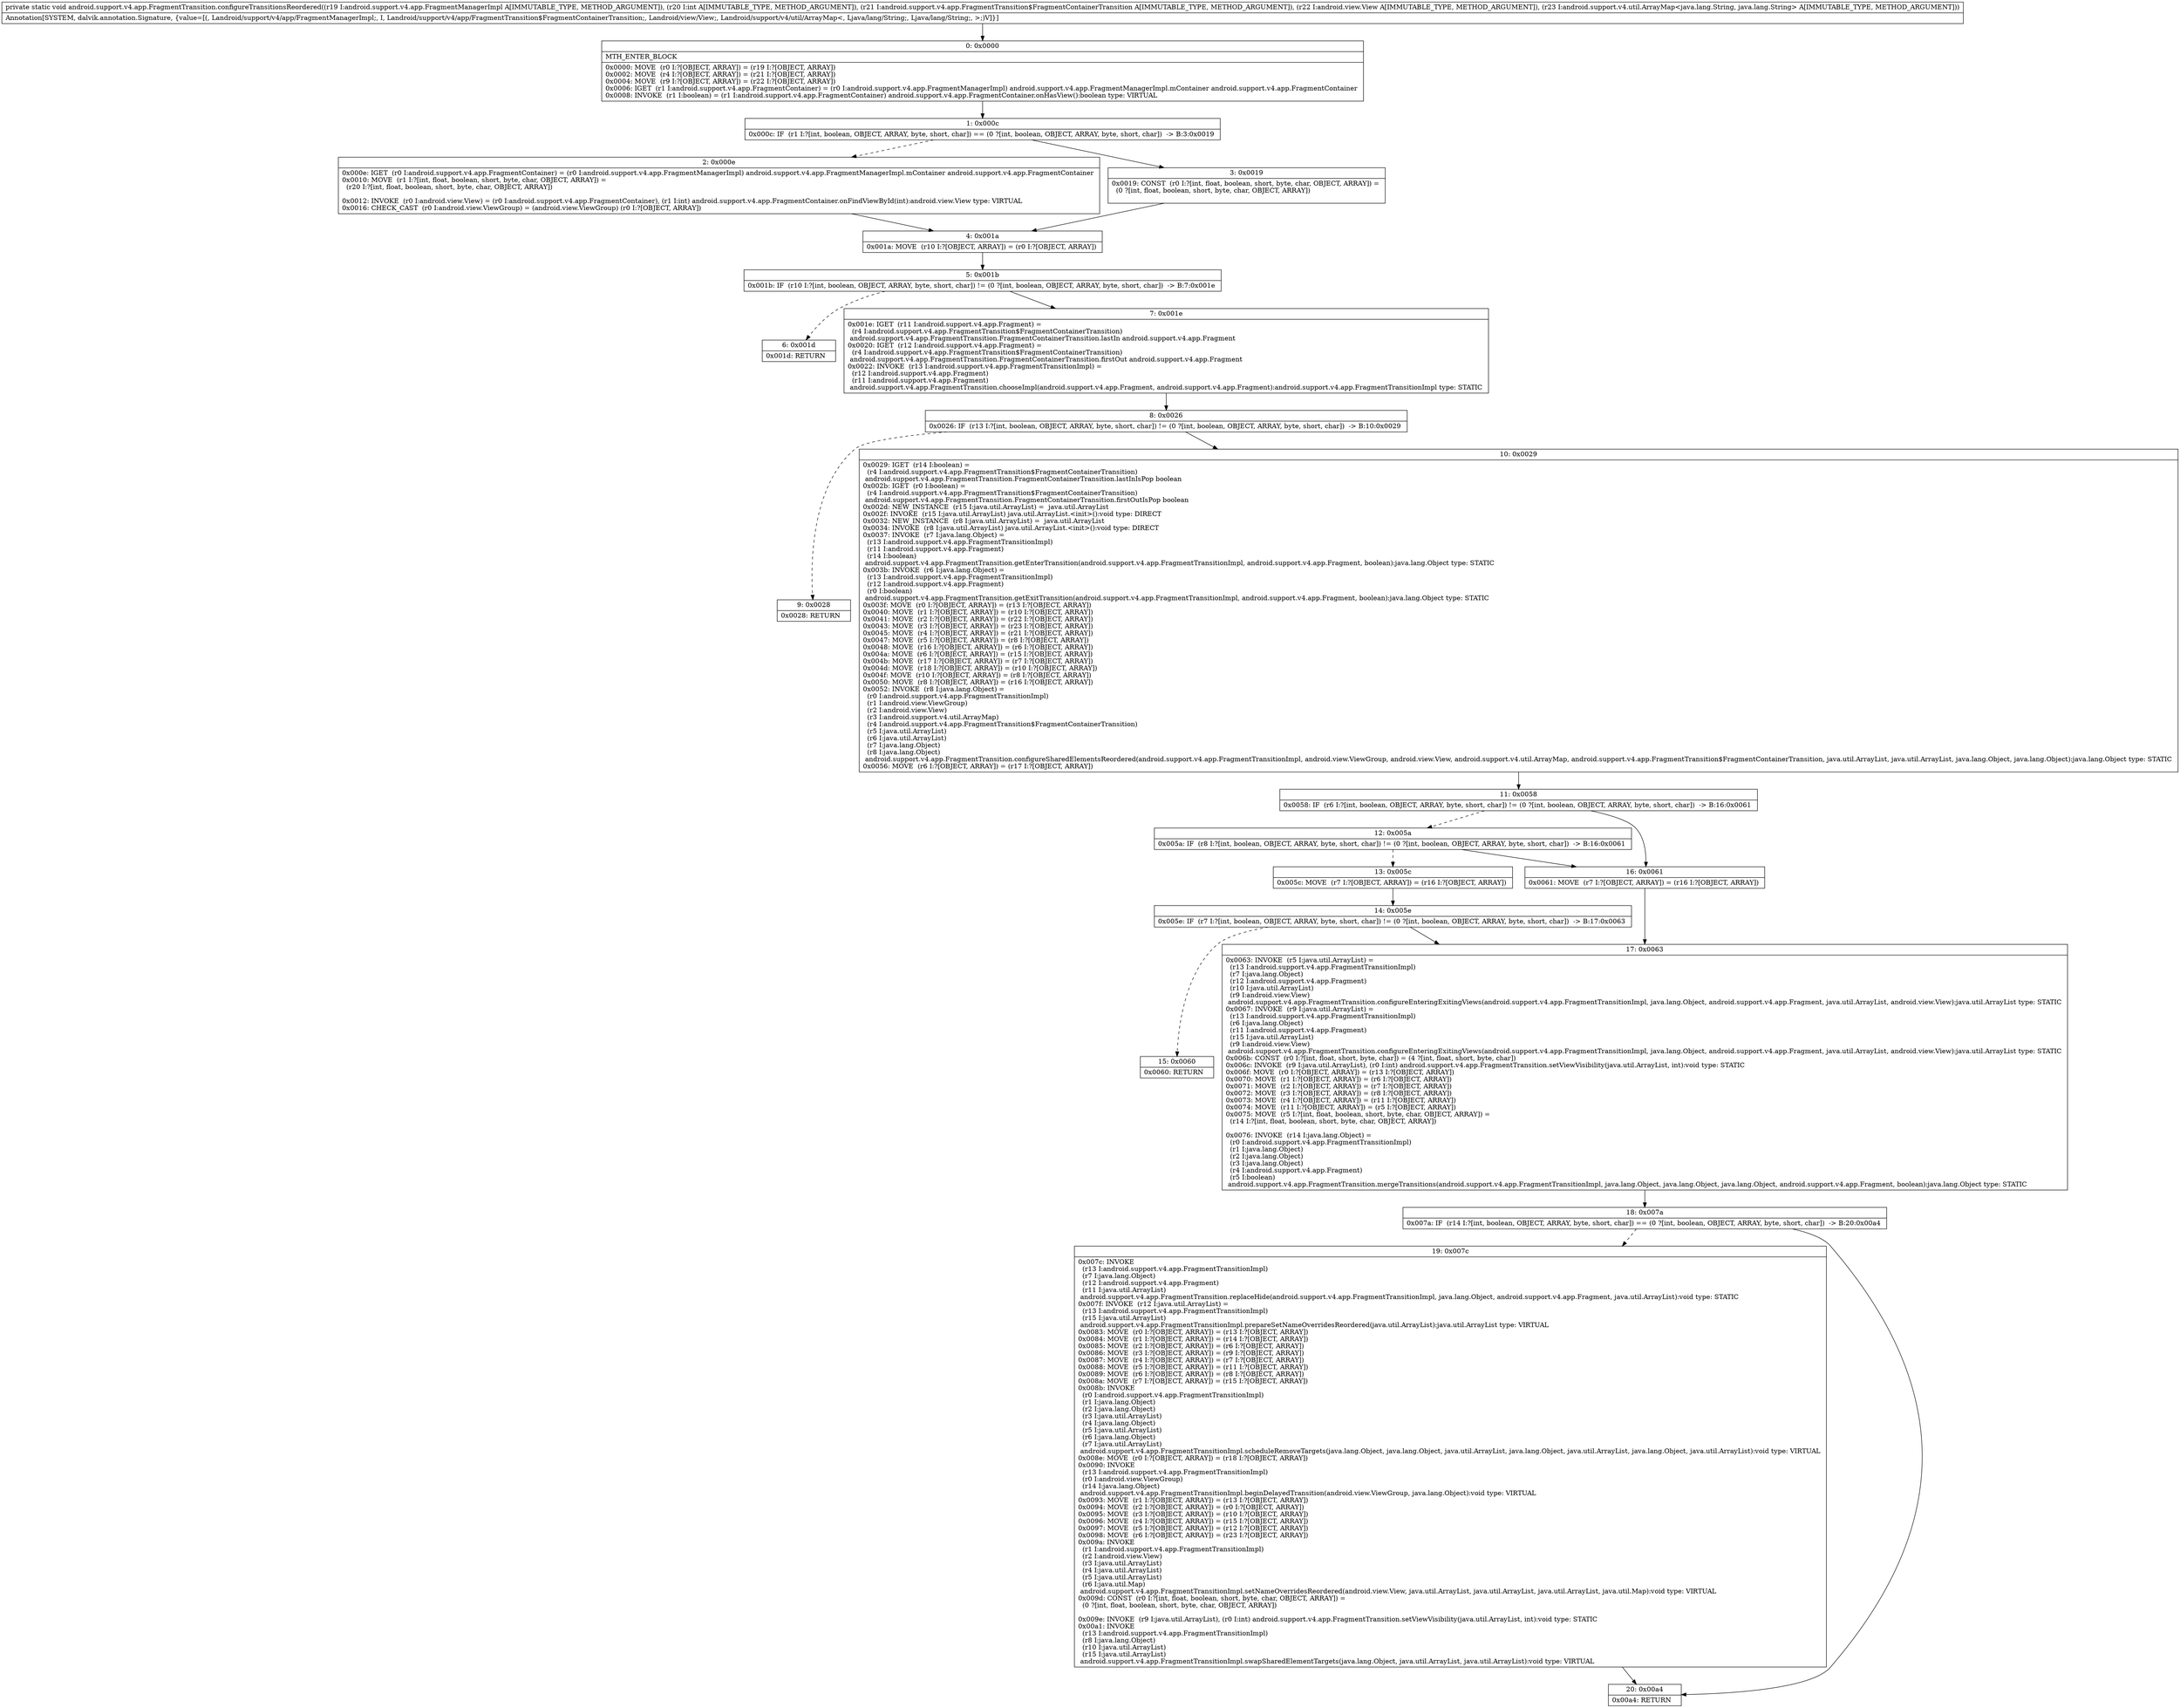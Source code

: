 digraph "CFG forandroid.support.v4.app.FragmentTransition.configureTransitionsReordered(Landroid\/support\/v4\/app\/FragmentManagerImpl;ILandroid\/support\/v4\/app\/FragmentTransition$FragmentContainerTransition;Landroid\/view\/View;Landroid\/support\/v4\/util\/ArrayMap;)V" {
Node_0 [shape=record,label="{0\:\ 0x0000|MTH_ENTER_BLOCK\l|0x0000: MOVE  (r0 I:?[OBJECT, ARRAY]) = (r19 I:?[OBJECT, ARRAY]) \l0x0002: MOVE  (r4 I:?[OBJECT, ARRAY]) = (r21 I:?[OBJECT, ARRAY]) \l0x0004: MOVE  (r9 I:?[OBJECT, ARRAY]) = (r22 I:?[OBJECT, ARRAY]) \l0x0006: IGET  (r1 I:android.support.v4.app.FragmentContainer) = (r0 I:android.support.v4.app.FragmentManagerImpl) android.support.v4.app.FragmentManagerImpl.mContainer android.support.v4.app.FragmentContainer \l0x0008: INVOKE  (r1 I:boolean) = (r1 I:android.support.v4.app.FragmentContainer) android.support.v4.app.FragmentContainer.onHasView():boolean type: VIRTUAL \l}"];
Node_1 [shape=record,label="{1\:\ 0x000c|0x000c: IF  (r1 I:?[int, boolean, OBJECT, ARRAY, byte, short, char]) == (0 ?[int, boolean, OBJECT, ARRAY, byte, short, char])  \-\> B:3:0x0019 \l}"];
Node_2 [shape=record,label="{2\:\ 0x000e|0x000e: IGET  (r0 I:android.support.v4.app.FragmentContainer) = (r0 I:android.support.v4.app.FragmentManagerImpl) android.support.v4.app.FragmentManagerImpl.mContainer android.support.v4.app.FragmentContainer \l0x0010: MOVE  (r1 I:?[int, float, boolean, short, byte, char, OBJECT, ARRAY]) = \l  (r20 I:?[int, float, boolean, short, byte, char, OBJECT, ARRAY])\l \l0x0012: INVOKE  (r0 I:android.view.View) = (r0 I:android.support.v4.app.FragmentContainer), (r1 I:int) android.support.v4.app.FragmentContainer.onFindViewById(int):android.view.View type: VIRTUAL \l0x0016: CHECK_CAST  (r0 I:android.view.ViewGroup) = (android.view.ViewGroup) (r0 I:?[OBJECT, ARRAY]) \l}"];
Node_3 [shape=record,label="{3\:\ 0x0019|0x0019: CONST  (r0 I:?[int, float, boolean, short, byte, char, OBJECT, ARRAY]) = \l  (0 ?[int, float, boolean, short, byte, char, OBJECT, ARRAY])\l \l}"];
Node_4 [shape=record,label="{4\:\ 0x001a|0x001a: MOVE  (r10 I:?[OBJECT, ARRAY]) = (r0 I:?[OBJECT, ARRAY]) \l}"];
Node_5 [shape=record,label="{5\:\ 0x001b|0x001b: IF  (r10 I:?[int, boolean, OBJECT, ARRAY, byte, short, char]) != (0 ?[int, boolean, OBJECT, ARRAY, byte, short, char])  \-\> B:7:0x001e \l}"];
Node_6 [shape=record,label="{6\:\ 0x001d|0x001d: RETURN   \l}"];
Node_7 [shape=record,label="{7\:\ 0x001e|0x001e: IGET  (r11 I:android.support.v4.app.Fragment) = \l  (r4 I:android.support.v4.app.FragmentTransition$FragmentContainerTransition)\l android.support.v4.app.FragmentTransition.FragmentContainerTransition.lastIn android.support.v4.app.Fragment \l0x0020: IGET  (r12 I:android.support.v4.app.Fragment) = \l  (r4 I:android.support.v4.app.FragmentTransition$FragmentContainerTransition)\l android.support.v4.app.FragmentTransition.FragmentContainerTransition.firstOut android.support.v4.app.Fragment \l0x0022: INVOKE  (r13 I:android.support.v4.app.FragmentTransitionImpl) = \l  (r12 I:android.support.v4.app.Fragment)\l  (r11 I:android.support.v4.app.Fragment)\l android.support.v4.app.FragmentTransition.chooseImpl(android.support.v4.app.Fragment, android.support.v4.app.Fragment):android.support.v4.app.FragmentTransitionImpl type: STATIC \l}"];
Node_8 [shape=record,label="{8\:\ 0x0026|0x0026: IF  (r13 I:?[int, boolean, OBJECT, ARRAY, byte, short, char]) != (0 ?[int, boolean, OBJECT, ARRAY, byte, short, char])  \-\> B:10:0x0029 \l}"];
Node_9 [shape=record,label="{9\:\ 0x0028|0x0028: RETURN   \l}"];
Node_10 [shape=record,label="{10\:\ 0x0029|0x0029: IGET  (r14 I:boolean) = \l  (r4 I:android.support.v4.app.FragmentTransition$FragmentContainerTransition)\l android.support.v4.app.FragmentTransition.FragmentContainerTransition.lastInIsPop boolean \l0x002b: IGET  (r0 I:boolean) = \l  (r4 I:android.support.v4.app.FragmentTransition$FragmentContainerTransition)\l android.support.v4.app.FragmentTransition.FragmentContainerTransition.firstOutIsPop boolean \l0x002d: NEW_INSTANCE  (r15 I:java.util.ArrayList) =  java.util.ArrayList \l0x002f: INVOKE  (r15 I:java.util.ArrayList) java.util.ArrayList.\<init\>():void type: DIRECT \l0x0032: NEW_INSTANCE  (r8 I:java.util.ArrayList) =  java.util.ArrayList \l0x0034: INVOKE  (r8 I:java.util.ArrayList) java.util.ArrayList.\<init\>():void type: DIRECT \l0x0037: INVOKE  (r7 I:java.lang.Object) = \l  (r13 I:android.support.v4.app.FragmentTransitionImpl)\l  (r11 I:android.support.v4.app.Fragment)\l  (r14 I:boolean)\l android.support.v4.app.FragmentTransition.getEnterTransition(android.support.v4.app.FragmentTransitionImpl, android.support.v4.app.Fragment, boolean):java.lang.Object type: STATIC \l0x003b: INVOKE  (r6 I:java.lang.Object) = \l  (r13 I:android.support.v4.app.FragmentTransitionImpl)\l  (r12 I:android.support.v4.app.Fragment)\l  (r0 I:boolean)\l android.support.v4.app.FragmentTransition.getExitTransition(android.support.v4.app.FragmentTransitionImpl, android.support.v4.app.Fragment, boolean):java.lang.Object type: STATIC \l0x003f: MOVE  (r0 I:?[OBJECT, ARRAY]) = (r13 I:?[OBJECT, ARRAY]) \l0x0040: MOVE  (r1 I:?[OBJECT, ARRAY]) = (r10 I:?[OBJECT, ARRAY]) \l0x0041: MOVE  (r2 I:?[OBJECT, ARRAY]) = (r22 I:?[OBJECT, ARRAY]) \l0x0043: MOVE  (r3 I:?[OBJECT, ARRAY]) = (r23 I:?[OBJECT, ARRAY]) \l0x0045: MOVE  (r4 I:?[OBJECT, ARRAY]) = (r21 I:?[OBJECT, ARRAY]) \l0x0047: MOVE  (r5 I:?[OBJECT, ARRAY]) = (r8 I:?[OBJECT, ARRAY]) \l0x0048: MOVE  (r16 I:?[OBJECT, ARRAY]) = (r6 I:?[OBJECT, ARRAY]) \l0x004a: MOVE  (r6 I:?[OBJECT, ARRAY]) = (r15 I:?[OBJECT, ARRAY]) \l0x004b: MOVE  (r17 I:?[OBJECT, ARRAY]) = (r7 I:?[OBJECT, ARRAY]) \l0x004d: MOVE  (r18 I:?[OBJECT, ARRAY]) = (r10 I:?[OBJECT, ARRAY]) \l0x004f: MOVE  (r10 I:?[OBJECT, ARRAY]) = (r8 I:?[OBJECT, ARRAY]) \l0x0050: MOVE  (r8 I:?[OBJECT, ARRAY]) = (r16 I:?[OBJECT, ARRAY]) \l0x0052: INVOKE  (r8 I:java.lang.Object) = \l  (r0 I:android.support.v4.app.FragmentTransitionImpl)\l  (r1 I:android.view.ViewGroup)\l  (r2 I:android.view.View)\l  (r3 I:android.support.v4.util.ArrayMap)\l  (r4 I:android.support.v4.app.FragmentTransition$FragmentContainerTransition)\l  (r5 I:java.util.ArrayList)\l  (r6 I:java.util.ArrayList)\l  (r7 I:java.lang.Object)\l  (r8 I:java.lang.Object)\l android.support.v4.app.FragmentTransition.configureSharedElementsReordered(android.support.v4.app.FragmentTransitionImpl, android.view.ViewGroup, android.view.View, android.support.v4.util.ArrayMap, android.support.v4.app.FragmentTransition$FragmentContainerTransition, java.util.ArrayList, java.util.ArrayList, java.lang.Object, java.lang.Object):java.lang.Object type: STATIC \l0x0056: MOVE  (r6 I:?[OBJECT, ARRAY]) = (r17 I:?[OBJECT, ARRAY]) \l}"];
Node_11 [shape=record,label="{11\:\ 0x0058|0x0058: IF  (r6 I:?[int, boolean, OBJECT, ARRAY, byte, short, char]) != (0 ?[int, boolean, OBJECT, ARRAY, byte, short, char])  \-\> B:16:0x0061 \l}"];
Node_12 [shape=record,label="{12\:\ 0x005a|0x005a: IF  (r8 I:?[int, boolean, OBJECT, ARRAY, byte, short, char]) != (0 ?[int, boolean, OBJECT, ARRAY, byte, short, char])  \-\> B:16:0x0061 \l}"];
Node_13 [shape=record,label="{13\:\ 0x005c|0x005c: MOVE  (r7 I:?[OBJECT, ARRAY]) = (r16 I:?[OBJECT, ARRAY]) \l}"];
Node_14 [shape=record,label="{14\:\ 0x005e|0x005e: IF  (r7 I:?[int, boolean, OBJECT, ARRAY, byte, short, char]) != (0 ?[int, boolean, OBJECT, ARRAY, byte, short, char])  \-\> B:17:0x0063 \l}"];
Node_15 [shape=record,label="{15\:\ 0x0060|0x0060: RETURN   \l}"];
Node_16 [shape=record,label="{16\:\ 0x0061|0x0061: MOVE  (r7 I:?[OBJECT, ARRAY]) = (r16 I:?[OBJECT, ARRAY]) \l}"];
Node_17 [shape=record,label="{17\:\ 0x0063|0x0063: INVOKE  (r5 I:java.util.ArrayList) = \l  (r13 I:android.support.v4.app.FragmentTransitionImpl)\l  (r7 I:java.lang.Object)\l  (r12 I:android.support.v4.app.Fragment)\l  (r10 I:java.util.ArrayList)\l  (r9 I:android.view.View)\l android.support.v4.app.FragmentTransition.configureEnteringExitingViews(android.support.v4.app.FragmentTransitionImpl, java.lang.Object, android.support.v4.app.Fragment, java.util.ArrayList, android.view.View):java.util.ArrayList type: STATIC \l0x0067: INVOKE  (r9 I:java.util.ArrayList) = \l  (r13 I:android.support.v4.app.FragmentTransitionImpl)\l  (r6 I:java.lang.Object)\l  (r11 I:android.support.v4.app.Fragment)\l  (r15 I:java.util.ArrayList)\l  (r9 I:android.view.View)\l android.support.v4.app.FragmentTransition.configureEnteringExitingViews(android.support.v4.app.FragmentTransitionImpl, java.lang.Object, android.support.v4.app.Fragment, java.util.ArrayList, android.view.View):java.util.ArrayList type: STATIC \l0x006b: CONST  (r0 I:?[int, float, short, byte, char]) = (4 ?[int, float, short, byte, char]) \l0x006c: INVOKE  (r9 I:java.util.ArrayList), (r0 I:int) android.support.v4.app.FragmentTransition.setViewVisibility(java.util.ArrayList, int):void type: STATIC \l0x006f: MOVE  (r0 I:?[OBJECT, ARRAY]) = (r13 I:?[OBJECT, ARRAY]) \l0x0070: MOVE  (r1 I:?[OBJECT, ARRAY]) = (r6 I:?[OBJECT, ARRAY]) \l0x0071: MOVE  (r2 I:?[OBJECT, ARRAY]) = (r7 I:?[OBJECT, ARRAY]) \l0x0072: MOVE  (r3 I:?[OBJECT, ARRAY]) = (r8 I:?[OBJECT, ARRAY]) \l0x0073: MOVE  (r4 I:?[OBJECT, ARRAY]) = (r11 I:?[OBJECT, ARRAY]) \l0x0074: MOVE  (r11 I:?[OBJECT, ARRAY]) = (r5 I:?[OBJECT, ARRAY]) \l0x0075: MOVE  (r5 I:?[int, float, boolean, short, byte, char, OBJECT, ARRAY]) = \l  (r14 I:?[int, float, boolean, short, byte, char, OBJECT, ARRAY])\l \l0x0076: INVOKE  (r14 I:java.lang.Object) = \l  (r0 I:android.support.v4.app.FragmentTransitionImpl)\l  (r1 I:java.lang.Object)\l  (r2 I:java.lang.Object)\l  (r3 I:java.lang.Object)\l  (r4 I:android.support.v4.app.Fragment)\l  (r5 I:boolean)\l android.support.v4.app.FragmentTransition.mergeTransitions(android.support.v4.app.FragmentTransitionImpl, java.lang.Object, java.lang.Object, java.lang.Object, android.support.v4.app.Fragment, boolean):java.lang.Object type: STATIC \l}"];
Node_18 [shape=record,label="{18\:\ 0x007a|0x007a: IF  (r14 I:?[int, boolean, OBJECT, ARRAY, byte, short, char]) == (0 ?[int, boolean, OBJECT, ARRAY, byte, short, char])  \-\> B:20:0x00a4 \l}"];
Node_19 [shape=record,label="{19\:\ 0x007c|0x007c: INVOKE  \l  (r13 I:android.support.v4.app.FragmentTransitionImpl)\l  (r7 I:java.lang.Object)\l  (r12 I:android.support.v4.app.Fragment)\l  (r11 I:java.util.ArrayList)\l android.support.v4.app.FragmentTransition.replaceHide(android.support.v4.app.FragmentTransitionImpl, java.lang.Object, android.support.v4.app.Fragment, java.util.ArrayList):void type: STATIC \l0x007f: INVOKE  (r12 I:java.util.ArrayList) = \l  (r13 I:android.support.v4.app.FragmentTransitionImpl)\l  (r15 I:java.util.ArrayList)\l android.support.v4.app.FragmentTransitionImpl.prepareSetNameOverridesReordered(java.util.ArrayList):java.util.ArrayList type: VIRTUAL \l0x0083: MOVE  (r0 I:?[OBJECT, ARRAY]) = (r13 I:?[OBJECT, ARRAY]) \l0x0084: MOVE  (r1 I:?[OBJECT, ARRAY]) = (r14 I:?[OBJECT, ARRAY]) \l0x0085: MOVE  (r2 I:?[OBJECT, ARRAY]) = (r6 I:?[OBJECT, ARRAY]) \l0x0086: MOVE  (r3 I:?[OBJECT, ARRAY]) = (r9 I:?[OBJECT, ARRAY]) \l0x0087: MOVE  (r4 I:?[OBJECT, ARRAY]) = (r7 I:?[OBJECT, ARRAY]) \l0x0088: MOVE  (r5 I:?[OBJECT, ARRAY]) = (r11 I:?[OBJECT, ARRAY]) \l0x0089: MOVE  (r6 I:?[OBJECT, ARRAY]) = (r8 I:?[OBJECT, ARRAY]) \l0x008a: MOVE  (r7 I:?[OBJECT, ARRAY]) = (r15 I:?[OBJECT, ARRAY]) \l0x008b: INVOKE  \l  (r0 I:android.support.v4.app.FragmentTransitionImpl)\l  (r1 I:java.lang.Object)\l  (r2 I:java.lang.Object)\l  (r3 I:java.util.ArrayList)\l  (r4 I:java.lang.Object)\l  (r5 I:java.util.ArrayList)\l  (r6 I:java.lang.Object)\l  (r7 I:java.util.ArrayList)\l android.support.v4.app.FragmentTransitionImpl.scheduleRemoveTargets(java.lang.Object, java.lang.Object, java.util.ArrayList, java.lang.Object, java.util.ArrayList, java.lang.Object, java.util.ArrayList):void type: VIRTUAL \l0x008e: MOVE  (r0 I:?[OBJECT, ARRAY]) = (r18 I:?[OBJECT, ARRAY]) \l0x0090: INVOKE  \l  (r13 I:android.support.v4.app.FragmentTransitionImpl)\l  (r0 I:android.view.ViewGroup)\l  (r14 I:java.lang.Object)\l android.support.v4.app.FragmentTransitionImpl.beginDelayedTransition(android.view.ViewGroup, java.lang.Object):void type: VIRTUAL \l0x0093: MOVE  (r1 I:?[OBJECT, ARRAY]) = (r13 I:?[OBJECT, ARRAY]) \l0x0094: MOVE  (r2 I:?[OBJECT, ARRAY]) = (r0 I:?[OBJECT, ARRAY]) \l0x0095: MOVE  (r3 I:?[OBJECT, ARRAY]) = (r10 I:?[OBJECT, ARRAY]) \l0x0096: MOVE  (r4 I:?[OBJECT, ARRAY]) = (r15 I:?[OBJECT, ARRAY]) \l0x0097: MOVE  (r5 I:?[OBJECT, ARRAY]) = (r12 I:?[OBJECT, ARRAY]) \l0x0098: MOVE  (r6 I:?[OBJECT, ARRAY]) = (r23 I:?[OBJECT, ARRAY]) \l0x009a: INVOKE  \l  (r1 I:android.support.v4.app.FragmentTransitionImpl)\l  (r2 I:android.view.View)\l  (r3 I:java.util.ArrayList)\l  (r4 I:java.util.ArrayList)\l  (r5 I:java.util.ArrayList)\l  (r6 I:java.util.Map)\l android.support.v4.app.FragmentTransitionImpl.setNameOverridesReordered(android.view.View, java.util.ArrayList, java.util.ArrayList, java.util.ArrayList, java.util.Map):void type: VIRTUAL \l0x009d: CONST  (r0 I:?[int, float, boolean, short, byte, char, OBJECT, ARRAY]) = \l  (0 ?[int, float, boolean, short, byte, char, OBJECT, ARRAY])\l \l0x009e: INVOKE  (r9 I:java.util.ArrayList), (r0 I:int) android.support.v4.app.FragmentTransition.setViewVisibility(java.util.ArrayList, int):void type: STATIC \l0x00a1: INVOKE  \l  (r13 I:android.support.v4.app.FragmentTransitionImpl)\l  (r8 I:java.lang.Object)\l  (r10 I:java.util.ArrayList)\l  (r15 I:java.util.ArrayList)\l android.support.v4.app.FragmentTransitionImpl.swapSharedElementTargets(java.lang.Object, java.util.ArrayList, java.util.ArrayList):void type: VIRTUAL \l}"];
Node_20 [shape=record,label="{20\:\ 0x00a4|0x00a4: RETURN   \l}"];
MethodNode[shape=record,label="{private static void android.support.v4.app.FragmentTransition.configureTransitionsReordered((r19 I:android.support.v4.app.FragmentManagerImpl A[IMMUTABLE_TYPE, METHOD_ARGUMENT]), (r20 I:int A[IMMUTABLE_TYPE, METHOD_ARGUMENT]), (r21 I:android.support.v4.app.FragmentTransition$FragmentContainerTransition A[IMMUTABLE_TYPE, METHOD_ARGUMENT]), (r22 I:android.view.View A[IMMUTABLE_TYPE, METHOD_ARGUMENT]), (r23 I:android.support.v4.util.ArrayMap\<java.lang.String, java.lang.String\> A[IMMUTABLE_TYPE, METHOD_ARGUMENT]))  | Annotation[SYSTEM, dalvik.annotation.Signature, \{value=[(, Landroid\/support\/v4\/app\/FragmentManagerImpl;, I, Landroid\/support\/v4\/app\/FragmentTransition$FragmentContainerTransition;, Landroid\/view\/View;, Landroid\/support\/v4\/util\/ArrayMap\<, Ljava\/lang\/String;, Ljava\/lang\/String;, \>;)V]\}]\l}"];
MethodNode -> Node_0;
Node_0 -> Node_1;
Node_1 -> Node_2[style=dashed];
Node_1 -> Node_3;
Node_2 -> Node_4;
Node_3 -> Node_4;
Node_4 -> Node_5;
Node_5 -> Node_6[style=dashed];
Node_5 -> Node_7;
Node_7 -> Node_8;
Node_8 -> Node_9[style=dashed];
Node_8 -> Node_10;
Node_10 -> Node_11;
Node_11 -> Node_12[style=dashed];
Node_11 -> Node_16;
Node_12 -> Node_13[style=dashed];
Node_12 -> Node_16;
Node_13 -> Node_14;
Node_14 -> Node_15[style=dashed];
Node_14 -> Node_17;
Node_16 -> Node_17;
Node_17 -> Node_18;
Node_18 -> Node_19[style=dashed];
Node_18 -> Node_20;
Node_19 -> Node_20;
}

